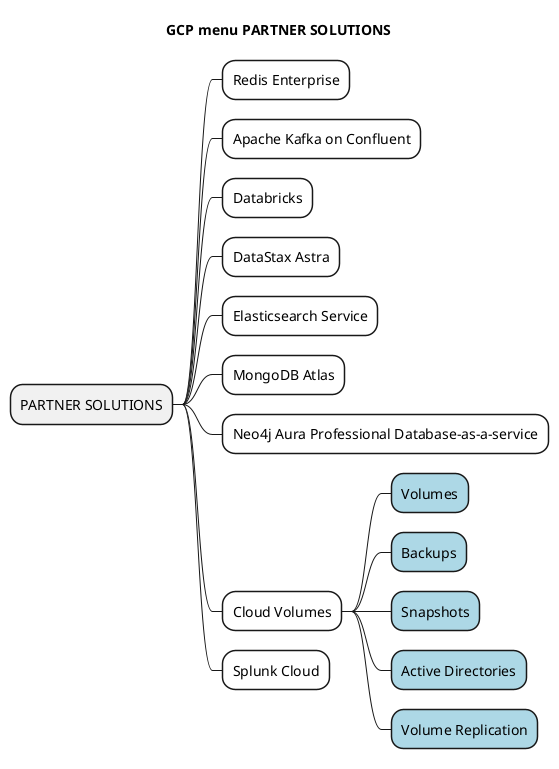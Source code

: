 @startmindmap
title GCP menu PARTNER SOLUTIONS

* PARTNER SOLUTIONS
**[#White] Redis Enterprise
**[#White] Apache Kafka on Confluent
**[#White] Databricks
**[#White] DataStax Astra
**[#White] Elasticsearch Service
**[#White] MongoDB Atlas
**[#White] Neo4j Aura Professional Database-as-a-service

**[#White] Cloud Volumes
***[#LightBlue] Volumes
***[#LightBlue] Backups
***[#LightBlue] Snapshots
***[#LightBlue] Active Directories
***[#LightBlue] Volume Replication

**[#White] Splunk Cloud

@endmindmap